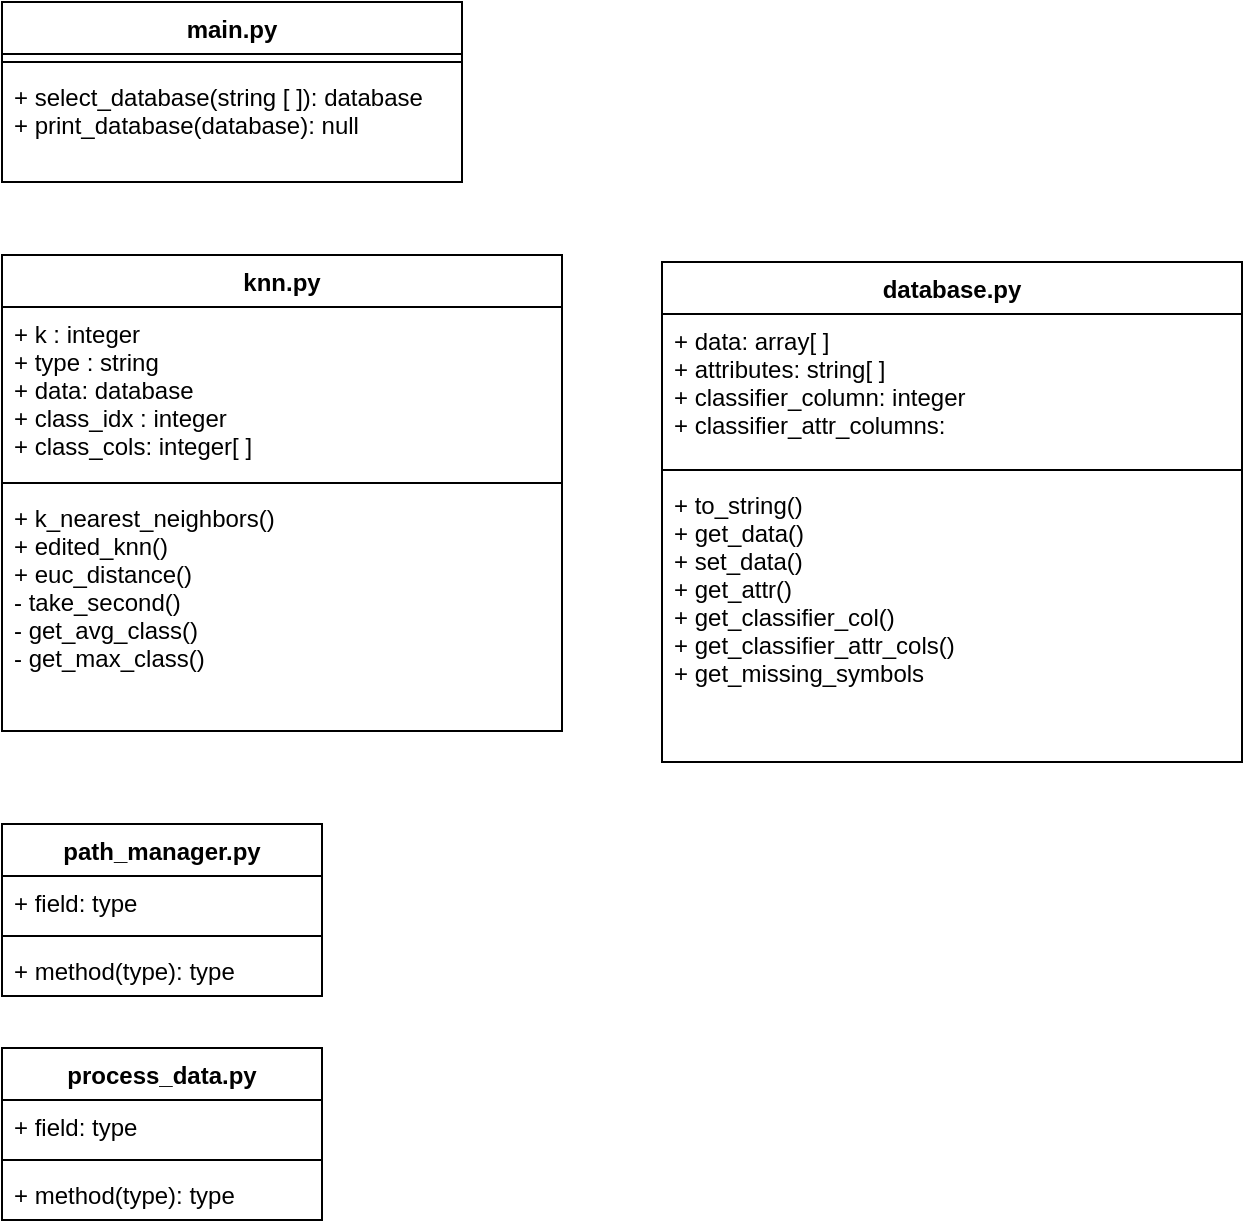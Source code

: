 <mxfile version="11.3.1" type="device" pages="1"><diagram id="KAzF6YcaLwUem5n_ty2p" name="Page-1"><mxGraphModel dx="1012" dy="437" grid="1" gridSize="10" guides="1" tooltips="1" connect="1" arrows="1" fold="1" page="1" pageScale="1" pageWidth="850" pageHeight="1100" math="0" shadow="0"><root><mxCell id="0"/><mxCell id="1" parent="0"/><mxCell id="ls60mM_DQkVWz9QJmcPA-6" value="main.py" style="swimlane;fontStyle=1;align=center;verticalAlign=top;childLayout=stackLayout;horizontal=1;startSize=26;horizontalStack=0;resizeParent=1;resizeParentMax=0;resizeLast=0;collapsible=1;marginBottom=0;" parent="1" vertex="1"><mxGeometry x="40" y="40" width="230" height="90" as="geometry"/></mxCell><mxCell id="ls60mM_DQkVWz9QJmcPA-8" value="" style="line;strokeWidth=1;fillColor=none;align=left;verticalAlign=middle;spacingTop=-1;spacingLeft=3;spacingRight=3;rotatable=0;labelPosition=right;points=[];portConstraint=eastwest;" parent="ls60mM_DQkVWz9QJmcPA-6" vertex="1"><mxGeometry y="26" width="230" height="8" as="geometry"/></mxCell><mxCell id="ls60mM_DQkVWz9QJmcPA-9" value="+ select_database(string [ ]): database &#10;+ print_database(database): null&#10;" style="text;strokeColor=none;fillColor=none;align=left;verticalAlign=top;spacingLeft=4;spacingRight=4;overflow=hidden;rotatable=0;points=[[0,0.5],[1,0.5]];portConstraint=eastwest;" parent="ls60mM_DQkVWz9QJmcPA-6" vertex="1"><mxGeometry y="34" width="230" height="56" as="geometry"/></mxCell><mxCell id="ls60mM_DQkVWz9QJmcPA-10" value="database.py" style="swimlane;fontStyle=1;align=center;verticalAlign=top;childLayout=stackLayout;horizontal=1;startSize=26;horizontalStack=0;resizeParent=1;resizeParentMax=0;resizeLast=0;collapsible=1;marginBottom=0;" parent="1" vertex="1"><mxGeometry x="370" y="170" width="290" height="250" as="geometry"/></mxCell><mxCell id="ls60mM_DQkVWz9QJmcPA-11" value="+ data: array[ ]&#10;+ attributes: string[ ]&#10;+ classifier_column: integer&#10;+ classifier_attr_columns: " style="text;strokeColor=none;fillColor=none;align=left;verticalAlign=top;spacingLeft=4;spacingRight=4;overflow=hidden;rotatable=0;points=[[0,0.5],[1,0.5]];portConstraint=eastwest;" parent="ls60mM_DQkVWz9QJmcPA-10" vertex="1"><mxGeometry y="26" width="290" height="74" as="geometry"/></mxCell><mxCell id="ls60mM_DQkVWz9QJmcPA-12" value="" style="line;strokeWidth=1;fillColor=none;align=left;verticalAlign=middle;spacingTop=-1;spacingLeft=3;spacingRight=3;rotatable=0;labelPosition=right;points=[];portConstraint=eastwest;" parent="ls60mM_DQkVWz9QJmcPA-10" vertex="1"><mxGeometry y="100" width="290" height="8" as="geometry"/></mxCell><mxCell id="ls60mM_DQkVWz9QJmcPA-13" value="+ to_string()&#10;+ get_data()&#10;+ set_data()&#10;+ get_attr()&#10;+ get_classifier_col()&#10;+ get_classifier_attr_cols()&#10;+ get_missing_symbols&#10;" style="text;strokeColor=none;fillColor=none;align=left;verticalAlign=top;spacingLeft=4;spacingRight=4;overflow=hidden;rotatable=0;points=[[0,0.5],[1,0.5]];portConstraint=eastwest;" parent="ls60mM_DQkVWz9QJmcPA-10" vertex="1"><mxGeometry y="108" width="290" height="142" as="geometry"/></mxCell><mxCell id="ls60mM_DQkVWz9QJmcPA-15" value="process_data.py" style="swimlane;fontStyle=1;align=center;verticalAlign=top;childLayout=stackLayout;horizontal=1;startSize=26;horizontalStack=0;resizeParent=1;resizeParentMax=0;resizeLast=0;collapsible=1;marginBottom=0;" parent="1" vertex="1"><mxGeometry x="40" y="563" width="160" height="86" as="geometry"/></mxCell><mxCell id="ls60mM_DQkVWz9QJmcPA-16" value="+ field: type" style="text;strokeColor=none;fillColor=none;align=left;verticalAlign=top;spacingLeft=4;spacingRight=4;overflow=hidden;rotatable=0;points=[[0,0.5],[1,0.5]];portConstraint=eastwest;" parent="ls60mM_DQkVWz9QJmcPA-15" vertex="1"><mxGeometry y="26" width="160" height="26" as="geometry"/></mxCell><mxCell id="ls60mM_DQkVWz9QJmcPA-17" value="" style="line;strokeWidth=1;fillColor=none;align=left;verticalAlign=middle;spacingTop=-1;spacingLeft=3;spacingRight=3;rotatable=0;labelPosition=right;points=[];portConstraint=eastwest;" parent="ls60mM_DQkVWz9QJmcPA-15" vertex="1"><mxGeometry y="52" width="160" height="8" as="geometry"/></mxCell><mxCell id="ls60mM_DQkVWz9QJmcPA-18" value="+ method(type): type" style="text;strokeColor=none;fillColor=none;align=left;verticalAlign=top;spacingLeft=4;spacingRight=4;overflow=hidden;rotatable=0;points=[[0,0.5],[1,0.5]];portConstraint=eastwest;" parent="ls60mM_DQkVWz9QJmcPA-15" vertex="1"><mxGeometry y="60" width="160" height="26" as="geometry"/></mxCell><mxCell id="ls60mM_DQkVWz9QJmcPA-19" value="path_manager.py" style="swimlane;fontStyle=1;align=center;verticalAlign=top;childLayout=stackLayout;horizontal=1;startSize=26;horizontalStack=0;resizeParent=1;resizeParentMax=0;resizeLast=0;collapsible=1;marginBottom=0;" parent="1" vertex="1"><mxGeometry x="40" y="451" width="160" height="86" as="geometry"/></mxCell><mxCell id="ls60mM_DQkVWz9QJmcPA-20" value="+ field: type" style="text;strokeColor=none;fillColor=none;align=left;verticalAlign=top;spacingLeft=4;spacingRight=4;overflow=hidden;rotatable=0;points=[[0,0.5],[1,0.5]];portConstraint=eastwest;" parent="ls60mM_DQkVWz9QJmcPA-19" vertex="1"><mxGeometry y="26" width="160" height="26" as="geometry"/></mxCell><mxCell id="ls60mM_DQkVWz9QJmcPA-21" value="" style="line;strokeWidth=1;fillColor=none;align=left;verticalAlign=middle;spacingTop=-1;spacingLeft=3;spacingRight=3;rotatable=0;labelPosition=right;points=[];portConstraint=eastwest;" parent="ls60mM_DQkVWz9QJmcPA-19" vertex="1"><mxGeometry y="52" width="160" height="8" as="geometry"/></mxCell><mxCell id="ls60mM_DQkVWz9QJmcPA-22" value="+ method(type): type" style="text;strokeColor=none;fillColor=none;align=left;verticalAlign=top;spacingLeft=4;spacingRight=4;overflow=hidden;rotatable=0;points=[[0,0.5],[1,0.5]];portConstraint=eastwest;" parent="ls60mM_DQkVWz9QJmcPA-19" vertex="1"><mxGeometry y="60" width="160" height="26" as="geometry"/></mxCell><mxCell id="hNe-MDmLQphCo946kkZW-1" value="knn.py" style="swimlane;fontStyle=1;align=center;verticalAlign=top;childLayout=stackLayout;horizontal=1;startSize=26;horizontalStack=0;resizeParent=1;resizeParentMax=0;resizeLast=0;collapsible=1;marginBottom=0;" vertex="1" parent="1"><mxGeometry x="40" y="166.5" width="280" height="238" as="geometry"/></mxCell><mxCell id="hNe-MDmLQphCo946kkZW-2" value="+ k : integer&#10;+ type : string&#10;+ data: database&#10;+ class_idx : integer&#10;+ class_cols: integer[ ]&#10;&#10;" style="text;strokeColor=none;fillColor=none;align=left;verticalAlign=top;spacingLeft=4;spacingRight=4;overflow=hidden;rotatable=0;points=[[0,0.5],[1,0.5]];portConstraint=eastwest;" vertex="1" parent="hNe-MDmLQphCo946kkZW-1"><mxGeometry y="26" width="280" height="84" as="geometry"/></mxCell><mxCell id="hNe-MDmLQphCo946kkZW-3" value="" style="line;strokeWidth=1;fillColor=none;align=left;verticalAlign=middle;spacingTop=-1;spacingLeft=3;spacingRight=3;rotatable=0;labelPosition=right;points=[];portConstraint=eastwest;" vertex="1" parent="hNe-MDmLQphCo946kkZW-1"><mxGeometry y="110" width="280" height="8" as="geometry"/></mxCell><mxCell id="hNe-MDmLQphCo946kkZW-4" value="+ k_nearest_neighbors()&#10;+ edited_knn()&#10;+ euc_distance()&#10;- take_second()&#10;- get_avg_class()&#10;- get_max_class()&#10;" style="text;strokeColor=none;fillColor=none;align=left;verticalAlign=top;spacingLeft=4;spacingRight=4;overflow=hidden;rotatable=0;points=[[0,0.5],[1,0.5]];portConstraint=eastwest;" vertex="1" parent="hNe-MDmLQphCo946kkZW-1"><mxGeometry y="118" width="280" height="120" as="geometry"/></mxCell></root></mxGraphModel></diagram></mxfile>